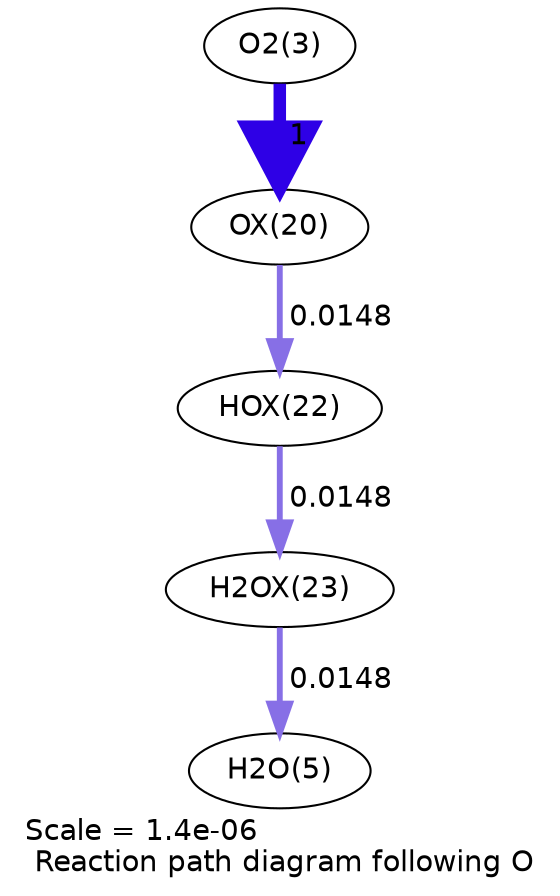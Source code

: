 digraph reaction_paths {
center=1;
s5 -> s91[fontname="Helvetica", penwidth=6, arrowsize=3, color="0.7, 1.5, 0.9"
, label=" 1"];
s91 -> s93[fontname="Helvetica", penwidth=2.82, arrowsize=1.41, color="0.7, 0.515, 0.9"
, label=" 0.0148"];
s93 -> s94[fontname="Helvetica", penwidth=2.82, arrowsize=1.41, color="0.7, 0.515, 0.9"
, label=" 0.0148"];
s94 -> s7[fontname="Helvetica", penwidth=2.82, arrowsize=1.41, color="0.7, 0.515, 0.9"
, label=" 0.0148"];
s5 [ fontname="Helvetica", label="O2(3)"];
s7 [ fontname="Helvetica", label="H2O(5)"];
s91 [ fontname="Helvetica", label="OX(20)"];
s93 [ fontname="Helvetica", label="HOX(22)"];
s94 [ fontname="Helvetica", label="H2OX(23)"];
 label = "Scale = 1.4e-06\l Reaction path diagram following O";
 fontname = "Helvetica";
}
